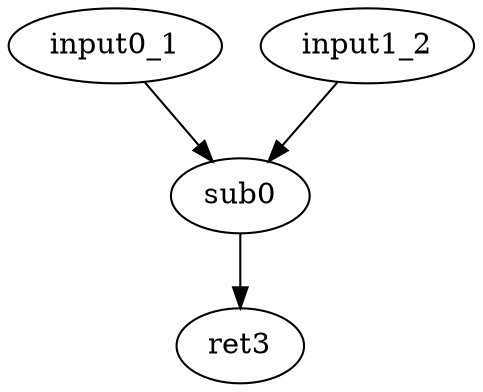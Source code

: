 digraph G {
sub0[opcode=sub];
input0_1[opcode=input];
input1_2[opcode=input];
ret3[opcode=output];
sub0->ret3[operand=0]; //sub->ret
input0_1->sub0[operand=0]; //input0_->sub
input1_2->sub0[operand=1]; //input1_->sub
}

